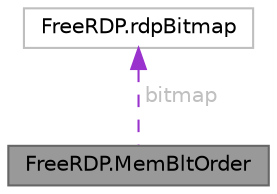 digraph "FreeRDP.MemBltOrder"
{
 // LATEX_PDF_SIZE
  bgcolor="transparent";
  edge [fontname=Helvetica,fontsize=10,labelfontname=Helvetica,labelfontsize=10];
  node [fontname=Helvetica,fontsize=10,shape=box,height=0.2,width=0.4];
  Node1 [id="Node000001",label="FreeRDP.MemBltOrder",height=0.2,width=0.4,color="gray40", fillcolor="grey60", style="filled", fontcolor="black",tooltip=" "];
  Node2 -> Node1 [id="edge2_Node000001_Node000002",dir="back",color="darkorchid3",style="dashed",tooltip=" ",label=" bitmap",fontcolor="grey" ];
  Node2 [id="Node000002",label="FreeRDP.rdpBitmap",height=0.2,width=0.4,color="grey75", fillcolor="white", style="filled",URL="$struct_free_r_d_p_1_1rdp_bitmap.html",tooltip=" "];
}
